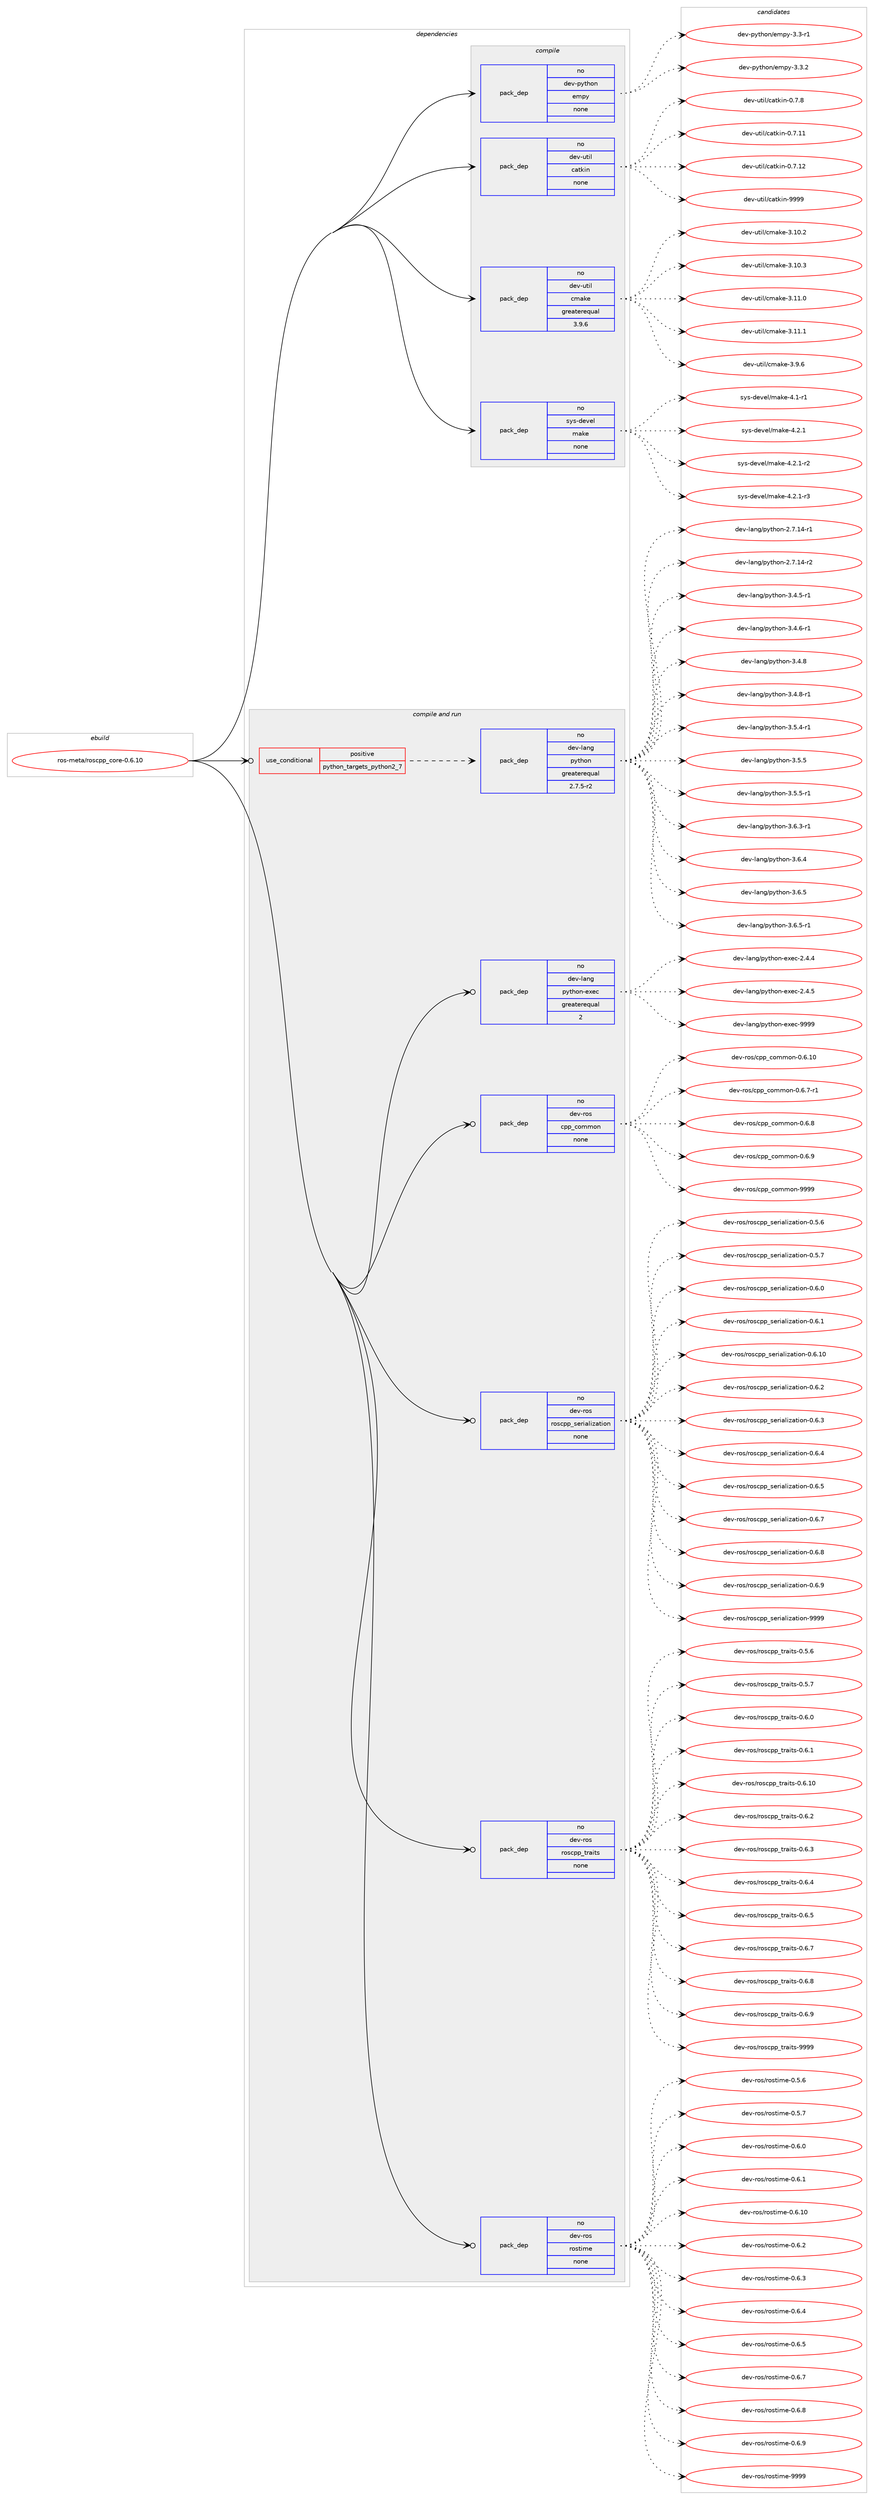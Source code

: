 digraph prolog {

# *************
# Graph options
# *************

newrank=true;
concentrate=true;
compound=true;
graph [rankdir=LR,fontname=Helvetica,fontsize=10,ranksep=1.5];#, ranksep=2.5, nodesep=0.2];
edge  [arrowhead=vee];
node  [fontname=Helvetica,fontsize=10];

# **********
# The ebuild
# **********

subgraph cluster_leftcol {
color=gray;
rank=same;
label=<<i>ebuild</i>>;
id [label="ros-meta/roscpp_core-0.6.10", color=red, width=4, href="../ros-meta/roscpp_core-0.6.10.svg"];
}

# ****************
# The dependencies
# ****************

subgraph cluster_midcol {
color=gray;
label=<<i>dependencies</i>>;
subgraph cluster_compile {
fillcolor="#eeeeee";
style=filled;
label=<<i>compile</i>>;
subgraph pack440 {
dependency531 [label=<<TABLE BORDER="0" CELLBORDER="1" CELLSPACING="0" CELLPADDING="4" WIDTH="220"><TR><TD ROWSPAN="6" CELLPADDING="30">pack_dep</TD></TR><TR><TD WIDTH="110">no</TD></TR><TR><TD>dev-python</TD></TR><TR><TD>empy</TD></TR><TR><TD>none</TD></TR><TR><TD></TD></TR></TABLE>>, shape=none, color=blue];
}
id:e -> dependency531:w [weight=20,style="solid",arrowhead="vee"];
subgraph pack441 {
dependency532 [label=<<TABLE BORDER="0" CELLBORDER="1" CELLSPACING="0" CELLPADDING="4" WIDTH="220"><TR><TD ROWSPAN="6" CELLPADDING="30">pack_dep</TD></TR><TR><TD WIDTH="110">no</TD></TR><TR><TD>dev-util</TD></TR><TR><TD>catkin</TD></TR><TR><TD>none</TD></TR><TR><TD></TD></TR></TABLE>>, shape=none, color=blue];
}
id:e -> dependency532:w [weight=20,style="solid",arrowhead="vee"];
subgraph pack442 {
dependency533 [label=<<TABLE BORDER="0" CELLBORDER="1" CELLSPACING="0" CELLPADDING="4" WIDTH="220"><TR><TD ROWSPAN="6" CELLPADDING="30">pack_dep</TD></TR><TR><TD WIDTH="110">no</TD></TR><TR><TD>dev-util</TD></TR><TR><TD>cmake</TD></TR><TR><TD>greaterequal</TD></TR><TR><TD>3.9.6</TD></TR></TABLE>>, shape=none, color=blue];
}
id:e -> dependency533:w [weight=20,style="solid",arrowhead="vee"];
subgraph pack443 {
dependency534 [label=<<TABLE BORDER="0" CELLBORDER="1" CELLSPACING="0" CELLPADDING="4" WIDTH="220"><TR><TD ROWSPAN="6" CELLPADDING="30">pack_dep</TD></TR><TR><TD WIDTH="110">no</TD></TR><TR><TD>sys-devel</TD></TR><TR><TD>make</TD></TR><TR><TD>none</TD></TR><TR><TD></TD></TR></TABLE>>, shape=none, color=blue];
}
id:e -> dependency534:w [weight=20,style="solid",arrowhead="vee"];
}
subgraph cluster_compileandrun {
fillcolor="#eeeeee";
style=filled;
label=<<i>compile and run</i>>;
subgraph cond88 {
dependency535 [label=<<TABLE BORDER="0" CELLBORDER="1" CELLSPACING="0" CELLPADDING="4"><TR><TD ROWSPAN="3" CELLPADDING="10">use_conditional</TD></TR><TR><TD>positive</TD></TR><TR><TD>python_targets_python2_7</TD></TR></TABLE>>, shape=none, color=red];
subgraph pack444 {
dependency536 [label=<<TABLE BORDER="0" CELLBORDER="1" CELLSPACING="0" CELLPADDING="4" WIDTH="220"><TR><TD ROWSPAN="6" CELLPADDING="30">pack_dep</TD></TR><TR><TD WIDTH="110">no</TD></TR><TR><TD>dev-lang</TD></TR><TR><TD>python</TD></TR><TR><TD>greaterequal</TD></TR><TR><TD>2.7.5-r2</TD></TR></TABLE>>, shape=none, color=blue];
}
dependency535:e -> dependency536:w [weight=20,style="dashed",arrowhead="vee"];
}
id:e -> dependency535:w [weight=20,style="solid",arrowhead="odotvee"];
subgraph pack445 {
dependency537 [label=<<TABLE BORDER="0" CELLBORDER="1" CELLSPACING="0" CELLPADDING="4" WIDTH="220"><TR><TD ROWSPAN="6" CELLPADDING="30">pack_dep</TD></TR><TR><TD WIDTH="110">no</TD></TR><TR><TD>dev-lang</TD></TR><TR><TD>python-exec</TD></TR><TR><TD>greaterequal</TD></TR><TR><TD>2</TD></TR></TABLE>>, shape=none, color=blue];
}
id:e -> dependency537:w [weight=20,style="solid",arrowhead="odotvee"];
subgraph pack446 {
dependency538 [label=<<TABLE BORDER="0" CELLBORDER="1" CELLSPACING="0" CELLPADDING="4" WIDTH="220"><TR><TD ROWSPAN="6" CELLPADDING="30">pack_dep</TD></TR><TR><TD WIDTH="110">no</TD></TR><TR><TD>dev-ros</TD></TR><TR><TD>cpp_common</TD></TR><TR><TD>none</TD></TR><TR><TD></TD></TR></TABLE>>, shape=none, color=blue];
}
id:e -> dependency538:w [weight=20,style="solid",arrowhead="odotvee"];
subgraph pack447 {
dependency539 [label=<<TABLE BORDER="0" CELLBORDER="1" CELLSPACING="0" CELLPADDING="4" WIDTH="220"><TR><TD ROWSPAN="6" CELLPADDING="30">pack_dep</TD></TR><TR><TD WIDTH="110">no</TD></TR><TR><TD>dev-ros</TD></TR><TR><TD>roscpp_serialization</TD></TR><TR><TD>none</TD></TR><TR><TD></TD></TR></TABLE>>, shape=none, color=blue];
}
id:e -> dependency539:w [weight=20,style="solid",arrowhead="odotvee"];
subgraph pack448 {
dependency540 [label=<<TABLE BORDER="0" CELLBORDER="1" CELLSPACING="0" CELLPADDING="4" WIDTH="220"><TR><TD ROWSPAN="6" CELLPADDING="30">pack_dep</TD></TR><TR><TD WIDTH="110">no</TD></TR><TR><TD>dev-ros</TD></TR><TR><TD>roscpp_traits</TD></TR><TR><TD>none</TD></TR><TR><TD></TD></TR></TABLE>>, shape=none, color=blue];
}
id:e -> dependency540:w [weight=20,style="solid",arrowhead="odotvee"];
subgraph pack449 {
dependency541 [label=<<TABLE BORDER="0" CELLBORDER="1" CELLSPACING="0" CELLPADDING="4" WIDTH="220"><TR><TD ROWSPAN="6" CELLPADDING="30">pack_dep</TD></TR><TR><TD WIDTH="110">no</TD></TR><TR><TD>dev-ros</TD></TR><TR><TD>rostime</TD></TR><TR><TD>none</TD></TR><TR><TD></TD></TR></TABLE>>, shape=none, color=blue];
}
id:e -> dependency541:w [weight=20,style="solid",arrowhead="odotvee"];
}
subgraph cluster_run {
fillcolor="#eeeeee";
style=filled;
label=<<i>run</i>>;
}
}

# **************
# The candidates
# **************

subgraph cluster_choices {
rank=same;
color=gray;
label=<<i>candidates</i>>;

subgraph choice440 {
color=black;
nodesep=1;
choice1001011184511212111610411111047101109112121455146514511449 [label="dev-python/empy-3.3-r1", color=red, width=4,href="../dev-python/empy-3.3-r1.svg"];
choice1001011184511212111610411111047101109112121455146514650 [label="dev-python/empy-3.3.2", color=red, width=4,href="../dev-python/empy-3.3.2.svg"];
dependency531:e -> choice1001011184511212111610411111047101109112121455146514511449:w [style=dotted,weight="100"];
dependency531:e -> choice1001011184511212111610411111047101109112121455146514650:w [style=dotted,weight="100"];
}
subgraph choice441 {
color=black;
nodesep=1;
choice10010111845117116105108479997116107105110454846554656 [label="dev-util/catkin-0.7.8", color=red, width=4,href="../dev-util/catkin-0.7.8.svg"];
choice1001011184511711610510847999711610710511045484655464949 [label="dev-util/catkin-0.7.11", color=red, width=4,href="../dev-util/catkin-0.7.11.svg"];
choice1001011184511711610510847999711610710511045484655464950 [label="dev-util/catkin-0.7.12", color=red, width=4,href="../dev-util/catkin-0.7.12.svg"];
choice100101118451171161051084799971161071051104557575757 [label="dev-util/catkin-9999", color=red, width=4,href="../dev-util/catkin-9999.svg"];
dependency532:e -> choice10010111845117116105108479997116107105110454846554656:w [style=dotted,weight="100"];
dependency532:e -> choice1001011184511711610510847999711610710511045484655464949:w [style=dotted,weight="100"];
dependency532:e -> choice1001011184511711610510847999711610710511045484655464950:w [style=dotted,weight="100"];
dependency532:e -> choice100101118451171161051084799971161071051104557575757:w [style=dotted,weight="100"];
}
subgraph choice442 {
color=black;
nodesep=1;
choice1001011184511711610510847991099710710145514649484650 [label="dev-util/cmake-3.10.2", color=red, width=4,href="../dev-util/cmake-3.10.2.svg"];
choice1001011184511711610510847991099710710145514649484651 [label="dev-util/cmake-3.10.3", color=red, width=4,href="../dev-util/cmake-3.10.3.svg"];
choice1001011184511711610510847991099710710145514649494648 [label="dev-util/cmake-3.11.0", color=red, width=4,href="../dev-util/cmake-3.11.0.svg"];
choice1001011184511711610510847991099710710145514649494649 [label="dev-util/cmake-3.11.1", color=red, width=4,href="../dev-util/cmake-3.11.1.svg"];
choice10010111845117116105108479910997107101455146574654 [label="dev-util/cmake-3.9.6", color=red, width=4,href="../dev-util/cmake-3.9.6.svg"];
dependency533:e -> choice1001011184511711610510847991099710710145514649484650:w [style=dotted,weight="100"];
dependency533:e -> choice1001011184511711610510847991099710710145514649484651:w [style=dotted,weight="100"];
dependency533:e -> choice1001011184511711610510847991099710710145514649494648:w [style=dotted,weight="100"];
dependency533:e -> choice1001011184511711610510847991099710710145514649494649:w [style=dotted,weight="100"];
dependency533:e -> choice10010111845117116105108479910997107101455146574654:w [style=dotted,weight="100"];
}
subgraph choice443 {
color=black;
nodesep=1;
choice115121115451001011181011084710997107101455246494511449 [label="sys-devel/make-4.1-r1", color=red, width=4,href="../sys-devel/make-4.1-r1.svg"];
choice115121115451001011181011084710997107101455246504649 [label="sys-devel/make-4.2.1", color=red, width=4,href="../sys-devel/make-4.2.1.svg"];
choice1151211154510010111810110847109971071014552465046494511450 [label="sys-devel/make-4.2.1-r2", color=red, width=4,href="../sys-devel/make-4.2.1-r2.svg"];
choice1151211154510010111810110847109971071014552465046494511451 [label="sys-devel/make-4.2.1-r3", color=red, width=4,href="../sys-devel/make-4.2.1-r3.svg"];
dependency534:e -> choice115121115451001011181011084710997107101455246494511449:w [style=dotted,weight="100"];
dependency534:e -> choice115121115451001011181011084710997107101455246504649:w [style=dotted,weight="100"];
dependency534:e -> choice1151211154510010111810110847109971071014552465046494511450:w [style=dotted,weight="100"];
dependency534:e -> choice1151211154510010111810110847109971071014552465046494511451:w [style=dotted,weight="100"];
}
subgraph choice444 {
color=black;
nodesep=1;
choice100101118451089711010347112121116104111110455046554649524511449 [label="dev-lang/python-2.7.14-r1", color=red, width=4,href="../dev-lang/python-2.7.14-r1.svg"];
choice100101118451089711010347112121116104111110455046554649524511450 [label="dev-lang/python-2.7.14-r2", color=red, width=4,href="../dev-lang/python-2.7.14-r2.svg"];
choice1001011184510897110103471121211161041111104551465246534511449 [label="dev-lang/python-3.4.5-r1", color=red, width=4,href="../dev-lang/python-3.4.5-r1.svg"];
choice1001011184510897110103471121211161041111104551465246544511449 [label="dev-lang/python-3.4.6-r1", color=red, width=4,href="../dev-lang/python-3.4.6-r1.svg"];
choice100101118451089711010347112121116104111110455146524656 [label="dev-lang/python-3.4.8", color=red, width=4,href="../dev-lang/python-3.4.8.svg"];
choice1001011184510897110103471121211161041111104551465246564511449 [label="dev-lang/python-3.4.8-r1", color=red, width=4,href="../dev-lang/python-3.4.8-r1.svg"];
choice1001011184510897110103471121211161041111104551465346524511449 [label="dev-lang/python-3.5.4-r1", color=red, width=4,href="../dev-lang/python-3.5.4-r1.svg"];
choice100101118451089711010347112121116104111110455146534653 [label="dev-lang/python-3.5.5", color=red, width=4,href="../dev-lang/python-3.5.5.svg"];
choice1001011184510897110103471121211161041111104551465346534511449 [label="dev-lang/python-3.5.5-r1", color=red, width=4,href="../dev-lang/python-3.5.5-r1.svg"];
choice1001011184510897110103471121211161041111104551465446514511449 [label="dev-lang/python-3.6.3-r1", color=red, width=4,href="../dev-lang/python-3.6.3-r1.svg"];
choice100101118451089711010347112121116104111110455146544652 [label="dev-lang/python-3.6.4", color=red, width=4,href="../dev-lang/python-3.6.4.svg"];
choice100101118451089711010347112121116104111110455146544653 [label="dev-lang/python-3.6.5", color=red, width=4,href="../dev-lang/python-3.6.5.svg"];
choice1001011184510897110103471121211161041111104551465446534511449 [label="dev-lang/python-3.6.5-r1", color=red, width=4,href="../dev-lang/python-3.6.5-r1.svg"];
dependency536:e -> choice100101118451089711010347112121116104111110455046554649524511449:w [style=dotted,weight="100"];
dependency536:e -> choice100101118451089711010347112121116104111110455046554649524511450:w [style=dotted,weight="100"];
dependency536:e -> choice1001011184510897110103471121211161041111104551465246534511449:w [style=dotted,weight="100"];
dependency536:e -> choice1001011184510897110103471121211161041111104551465246544511449:w [style=dotted,weight="100"];
dependency536:e -> choice100101118451089711010347112121116104111110455146524656:w [style=dotted,weight="100"];
dependency536:e -> choice1001011184510897110103471121211161041111104551465246564511449:w [style=dotted,weight="100"];
dependency536:e -> choice1001011184510897110103471121211161041111104551465346524511449:w [style=dotted,weight="100"];
dependency536:e -> choice100101118451089711010347112121116104111110455146534653:w [style=dotted,weight="100"];
dependency536:e -> choice1001011184510897110103471121211161041111104551465346534511449:w [style=dotted,weight="100"];
dependency536:e -> choice1001011184510897110103471121211161041111104551465446514511449:w [style=dotted,weight="100"];
dependency536:e -> choice100101118451089711010347112121116104111110455146544652:w [style=dotted,weight="100"];
dependency536:e -> choice100101118451089711010347112121116104111110455146544653:w [style=dotted,weight="100"];
dependency536:e -> choice1001011184510897110103471121211161041111104551465446534511449:w [style=dotted,weight="100"];
}
subgraph choice445 {
color=black;
nodesep=1;
choice1001011184510897110103471121211161041111104510112010199455046524652 [label="dev-lang/python-exec-2.4.4", color=red, width=4,href="../dev-lang/python-exec-2.4.4.svg"];
choice1001011184510897110103471121211161041111104510112010199455046524653 [label="dev-lang/python-exec-2.4.5", color=red, width=4,href="../dev-lang/python-exec-2.4.5.svg"];
choice10010111845108971101034711212111610411111045101120101994557575757 [label="dev-lang/python-exec-9999", color=red, width=4,href="../dev-lang/python-exec-9999.svg"];
dependency537:e -> choice1001011184510897110103471121211161041111104510112010199455046524652:w [style=dotted,weight="100"];
dependency537:e -> choice1001011184510897110103471121211161041111104510112010199455046524653:w [style=dotted,weight="100"];
dependency537:e -> choice10010111845108971101034711212111610411111045101120101994557575757:w [style=dotted,weight="100"];
}
subgraph choice446 {
color=black;
nodesep=1;
choice100101118451141111154799112112959911110910911111045484654464948 [label="dev-ros/cpp_common-0.6.10", color=red, width=4,href="../dev-ros/cpp_common-0.6.10.svg"];
choice10010111845114111115479911211295991111091091111104548465446554511449 [label="dev-ros/cpp_common-0.6.7-r1", color=red, width=4,href="../dev-ros/cpp_common-0.6.7-r1.svg"];
choice1001011184511411111547991121129599111109109111110454846544656 [label="dev-ros/cpp_common-0.6.8", color=red, width=4,href="../dev-ros/cpp_common-0.6.8.svg"];
choice1001011184511411111547991121129599111109109111110454846544657 [label="dev-ros/cpp_common-0.6.9", color=red, width=4,href="../dev-ros/cpp_common-0.6.9.svg"];
choice10010111845114111115479911211295991111091091111104557575757 [label="dev-ros/cpp_common-9999", color=red, width=4,href="../dev-ros/cpp_common-9999.svg"];
dependency538:e -> choice100101118451141111154799112112959911110910911111045484654464948:w [style=dotted,weight="100"];
dependency538:e -> choice10010111845114111115479911211295991111091091111104548465446554511449:w [style=dotted,weight="100"];
dependency538:e -> choice1001011184511411111547991121129599111109109111110454846544656:w [style=dotted,weight="100"];
dependency538:e -> choice1001011184511411111547991121129599111109109111110454846544657:w [style=dotted,weight="100"];
dependency538:e -> choice10010111845114111115479911211295991111091091111104557575757:w [style=dotted,weight="100"];
}
subgraph choice447 {
color=black;
nodesep=1;
choice100101118451141111154711411111599112112951151011141059710810512297116105111110454846534654 [label="dev-ros/roscpp_serialization-0.5.6", color=red, width=4,href="../dev-ros/roscpp_serialization-0.5.6.svg"];
choice100101118451141111154711411111599112112951151011141059710810512297116105111110454846534655 [label="dev-ros/roscpp_serialization-0.5.7", color=red, width=4,href="../dev-ros/roscpp_serialization-0.5.7.svg"];
choice100101118451141111154711411111599112112951151011141059710810512297116105111110454846544648 [label="dev-ros/roscpp_serialization-0.6.0", color=red, width=4,href="../dev-ros/roscpp_serialization-0.6.0.svg"];
choice100101118451141111154711411111599112112951151011141059710810512297116105111110454846544649 [label="dev-ros/roscpp_serialization-0.6.1", color=red, width=4,href="../dev-ros/roscpp_serialization-0.6.1.svg"];
choice10010111845114111115471141111159911211295115101114105971081051229711610511111045484654464948 [label="dev-ros/roscpp_serialization-0.6.10", color=red, width=4,href="../dev-ros/roscpp_serialization-0.6.10.svg"];
choice100101118451141111154711411111599112112951151011141059710810512297116105111110454846544650 [label="dev-ros/roscpp_serialization-0.6.2", color=red, width=4,href="../dev-ros/roscpp_serialization-0.6.2.svg"];
choice100101118451141111154711411111599112112951151011141059710810512297116105111110454846544651 [label="dev-ros/roscpp_serialization-0.6.3", color=red, width=4,href="../dev-ros/roscpp_serialization-0.6.3.svg"];
choice100101118451141111154711411111599112112951151011141059710810512297116105111110454846544652 [label="dev-ros/roscpp_serialization-0.6.4", color=red, width=4,href="../dev-ros/roscpp_serialization-0.6.4.svg"];
choice100101118451141111154711411111599112112951151011141059710810512297116105111110454846544653 [label="dev-ros/roscpp_serialization-0.6.5", color=red, width=4,href="../dev-ros/roscpp_serialization-0.6.5.svg"];
choice100101118451141111154711411111599112112951151011141059710810512297116105111110454846544655 [label="dev-ros/roscpp_serialization-0.6.7", color=red, width=4,href="../dev-ros/roscpp_serialization-0.6.7.svg"];
choice100101118451141111154711411111599112112951151011141059710810512297116105111110454846544656 [label="dev-ros/roscpp_serialization-0.6.8", color=red, width=4,href="../dev-ros/roscpp_serialization-0.6.8.svg"];
choice100101118451141111154711411111599112112951151011141059710810512297116105111110454846544657 [label="dev-ros/roscpp_serialization-0.6.9", color=red, width=4,href="../dev-ros/roscpp_serialization-0.6.9.svg"];
choice1001011184511411111547114111115991121129511510111410597108105122971161051111104557575757 [label="dev-ros/roscpp_serialization-9999", color=red, width=4,href="../dev-ros/roscpp_serialization-9999.svg"];
dependency539:e -> choice100101118451141111154711411111599112112951151011141059710810512297116105111110454846534654:w [style=dotted,weight="100"];
dependency539:e -> choice100101118451141111154711411111599112112951151011141059710810512297116105111110454846534655:w [style=dotted,weight="100"];
dependency539:e -> choice100101118451141111154711411111599112112951151011141059710810512297116105111110454846544648:w [style=dotted,weight="100"];
dependency539:e -> choice100101118451141111154711411111599112112951151011141059710810512297116105111110454846544649:w [style=dotted,weight="100"];
dependency539:e -> choice10010111845114111115471141111159911211295115101114105971081051229711610511111045484654464948:w [style=dotted,weight="100"];
dependency539:e -> choice100101118451141111154711411111599112112951151011141059710810512297116105111110454846544650:w [style=dotted,weight="100"];
dependency539:e -> choice100101118451141111154711411111599112112951151011141059710810512297116105111110454846544651:w [style=dotted,weight="100"];
dependency539:e -> choice100101118451141111154711411111599112112951151011141059710810512297116105111110454846544652:w [style=dotted,weight="100"];
dependency539:e -> choice100101118451141111154711411111599112112951151011141059710810512297116105111110454846544653:w [style=dotted,weight="100"];
dependency539:e -> choice100101118451141111154711411111599112112951151011141059710810512297116105111110454846544655:w [style=dotted,weight="100"];
dependency539:e -> choice100101118451141111154711411111599112112951151011141059710810512297116105111110454846544656:w [style=dotted,weight="100"];
dependency539:e -> choice100101118451141111154711411111599112112951151011141059710810512297116105111110454846544657:w [style=dotted,weight="100"];
dependency539:e -> choice1001011184511411111547114111115991121129511510111410597108105122971161051111104557575757:w [style=dotted,weight="100"];
}
subgraph choice448 {
color=black;
nodesep=1;
choice1001011184511411111547114111115991121129511611497105116115454846534654 [label="dev-ros/roscpp_traits-0.5.6", color=red, width=4,href="../dev-ros/roscpp_traits-0.5.6.svg"];
choice1001011184511411111547114111115991121129511611497105116115454846534655 [label="dev-ros/roscpp_traits-0.5.7", color=red, width=4,href="../dev-ros/roscpp_traits-0.5.7.svg"];
choice1001011184511411111547114111115991121129511611497105116115454846544648 [label="dev-ros/roscpp_traits-0.6.0", color=red, width=4,href="../dev-ros/roscpp_traits-0.6.0.svg"];
choice1001011184511411111547114111115991121129511611497105116115454846544649 [label="dev-ros/roscpp_traits-0.6.1", color=red, width=4,href="../dev-ros/roscpp_traits-0.6.1.svg"];
choice100101118451141111154711411111599112112951161149710511611545484654464948 [label="dev-ros/roscpp_traits-0.6.10", color=red, width=4,href="../dev-ros/roscpp_traits-0.6.10.svg"];
choice1001011184511411111547114111115991121129511611497105116115454846544650 [label="dev-ros/roscpp_traits-0.6.2", color=red, width=4,href="../dev-ros/roscpp_traits-0.6.2.svg"];
choice1001011184511411111547114111115991121129511611497105116115454846544651 [label="dev-ros/roscpp_traits-0.6.3", color=red, width=4,href="../dev-ros/roscpp_traits-0.6.3.svg"];
choice1001011184511411111547114111115991121129511611497105116115454846544652 [label="dev-ros/roscpp_traits-0.6.4", color=red, width=4,href="../dev-ros/roscpp_traits-0.6.4.svg"];
choice1001011184511411111547114111115991121129511611497105116115454846544653 [label="dev-ros/roscpp_traits-0.6.5", color=red, width=4,href="../dev-ros/roscpp_traits-0.6.5.svg"];
choice1001011184511411111547114111115991121129511611497105116115454846544655 [label="dev-ros/roscpp_traits-0.6.7", color=red, width=4,href="../dev-ros/roscpp_traits-0.6.7.svg"];
choice1001011184511411111547114111115991121129511611497105116115454846544656 [label="dev-ros/roscpp_traits-0.6.8", color=red, width=4,href="../dev-ros/roscpp_traits-0.6.8.svg"];
choice1001011184511411111547114111115991121129511611497105116115454846544657 [label="dev-ros/roscpp_traits-0.6.9", color=red, width=4,href="../dev-ros/roscpp_traits-0.6.9.svg"];
choice10010111845114111115471141111159911211295116114971051161154557575757 [label="dev-ros/roscpp_traits-9999", color=red, width=4,href="../dev-ros/roscpp_traits-9999.svg"];
dependency540:e -> choice1001011184511411111547114111115991121129511611497105116115454846534654:w [style=dotted,weight="100"];
dependency540:e -> choice1001011184511411111547114111115991121129511611497105116115454846534655:w [style=dotted,weight="100"];
dependency540:e -> choice1001011184511411111547114111115991121129511611497105116115454846544648:w [style=dotted,weight="100"];
dependency540:e -> choice1001011184511411111547114111115991121129511611497105116115454846544649:w [style=dotted,weight="100"];
dependency540:e -> choice100101118451141111154711411111599112112951161149710511611545484654464948:w [style=dotted,weight="100"];
dependency540:e -> choice1001011184511411111547114111115991121129511611497105116115454846544650:w [style=dotted,weight="100"];
dependency540:e -> choice1001011184511411111547114111115991121129511611497105116115454846544651:w [style=dotted,weight="100"];
dependency540:e -> choice1001011184511411111547114111115991121129511611497105116115454846544652:w [style=dotted,weight="100"];
dependency540:e -> choice1001011184511411111547114111115991121129511611497105116115454846544653:w [style=dotted,weight="100"];
dependency540:e -> choice1001011184511411111547114111115991121129511611497105116115454846544655:w [style=dotted,weight="100"];
dependency540:e -> choice1001011184511411111547114111115991121129511611497105116115454846544656:w [style=dotted,weight="100"];
dependency540:e -> choice1001011184511411111547114111115991121129511611497105116115454846544657:w [style=dotted,weight="100"];
dependency540:e -> choice10010111845114111115471141111159911211295116114971051161154557575757:w [style=dotted,weight="100"];
}
subgraph choice449 {
color=black;
nodesep=1;
choice1001011184511411111547114111115116105109101454846534654 [label="dev-ros/rostime-0.5.6", color=red, width=4,href="../dev-ros/rostime-0.5.6.svg"];
choice1001011184511411111547114111115116105109101454846534655 [label="dev-ros/rostime-0.5.7", color=red, width=4,href="../dev-ros/rostime-0.5.7.svg"];
choice1001011184511411111547114111115116105109101454846544648 [label="dev-ros/rostime-0.6.0", color=red, width=4,href="../dev-ros/rostime-0.6.0.svg"];
choice1001011184511411111547114111115116105109101454846544649 [label="dev-ros/rostime-0.6.1", color=red, width=4,href="../dev-ros/rostime-0.6.1.svg"];
choice100101118451141111154711411111511610510910145484654464948 [label="dev-ros/rostime-0.6.10", color=red, width=4,href="../dev-ros/rostime-0.6.10.svg"];
choice1001011184511411111547114111115116105109101454846544650 [label="dev-ros/rostime-0.6.2", color=red, width=4,href="../dev-ros/rostime-0.6.2.svg"];
choice1001011184511411111547114111115116105109101454846544651 [label="dev-ros/rostime-0.6.3", color=red, width=4,href="../dev-ros/rostime-0.6.3.svg"];
choice1001011184511411111547114111115116105109101454846544652 [label="dev-ros/rostime-0.6.4", color=red, width=4,href="../dev-ros/rostime-0.6.4.svg"];
choice1001011184511411111547114111115116105109101454846544653 [label="dev-ros/rostime-0.6.5", color=red, width=4,href="../dev-ros/rostime-0.6.5.svg"];
choice1001011184511411111547114111115116105109101454846544655 [label="dev-ros/rostime-0.6.7", color=red, width=4,href="../dev-ros/rostime-0.6.7.svg"];
choice1001011184511411111547114111115116105109101454846544656 [label="dev-ros/rostime-0.6.8", color=red, width=4,href="../dev-ros/rostime-0.6.8.svg"];
choice1001011184511411111547114111115116105109101454846544657 [label="dev-ros/rostime-0.6.9", color=red, width=4,href="../dev-ros/rostime-0.6.9.svg"];
choice10010111845114111115471141111151161051091014557575757 [label="dev-ros/rostime-9999", color=red, width=4,href="../dev-ros/rostime-9999.svg"];
dependency541:e -> choice1001011184511411111547114111115116105109101454846534654:w [style=dotted,weight="100"];
dependency541:e -> choice1001011184511411111547114111115116105109101454846534655:w [style=dotted,weight="100"];
dependency541:e -> choice1001011184511411111547114111115116105109101454846544648:w [style=dotted,weight="100"];
dependency541:e -> choice1001011184511411111547114111115116105109101454846544649:w [style=dotted,weight="100"];
dependency541:e -> choice100101118451141111154711411111511610510910145484654464948:w [style=dotted,weight="100"];
dependency541:e -> choice1001011184511411111547114111115116105109101454846544650:w [style=dotted,weight="100"];
dependency541:e -> choice1001011184511411111547114111115116105109101454846544651:w [style=dotted,weight="100"];
dependency541:e -> choice1001011184511411111547114111115116105109101454846544652:w [style=dotted,weight="100"];
dependency541:e -> choice1001011184511411111547114111115116105109101454846544653:w [style=dotted,weight="100"];
dependency541:e -> choice1001011184511411111547114111115116105109101454846544655:w [style=dotted,weight="100"];
dependency541:e -> choice1001011184511411111547114111115116105109101454846544656:w [style=dotted,weight="100"];
dependency541:e -> choice1001011184511411111547114111115116105109101454846544657:w [style=dotted,weight="100"];
dependency541:e -> choice10010111845114111115471141111151161051091014557575757:w [style=dotted,weight="100"];
}
}

}
